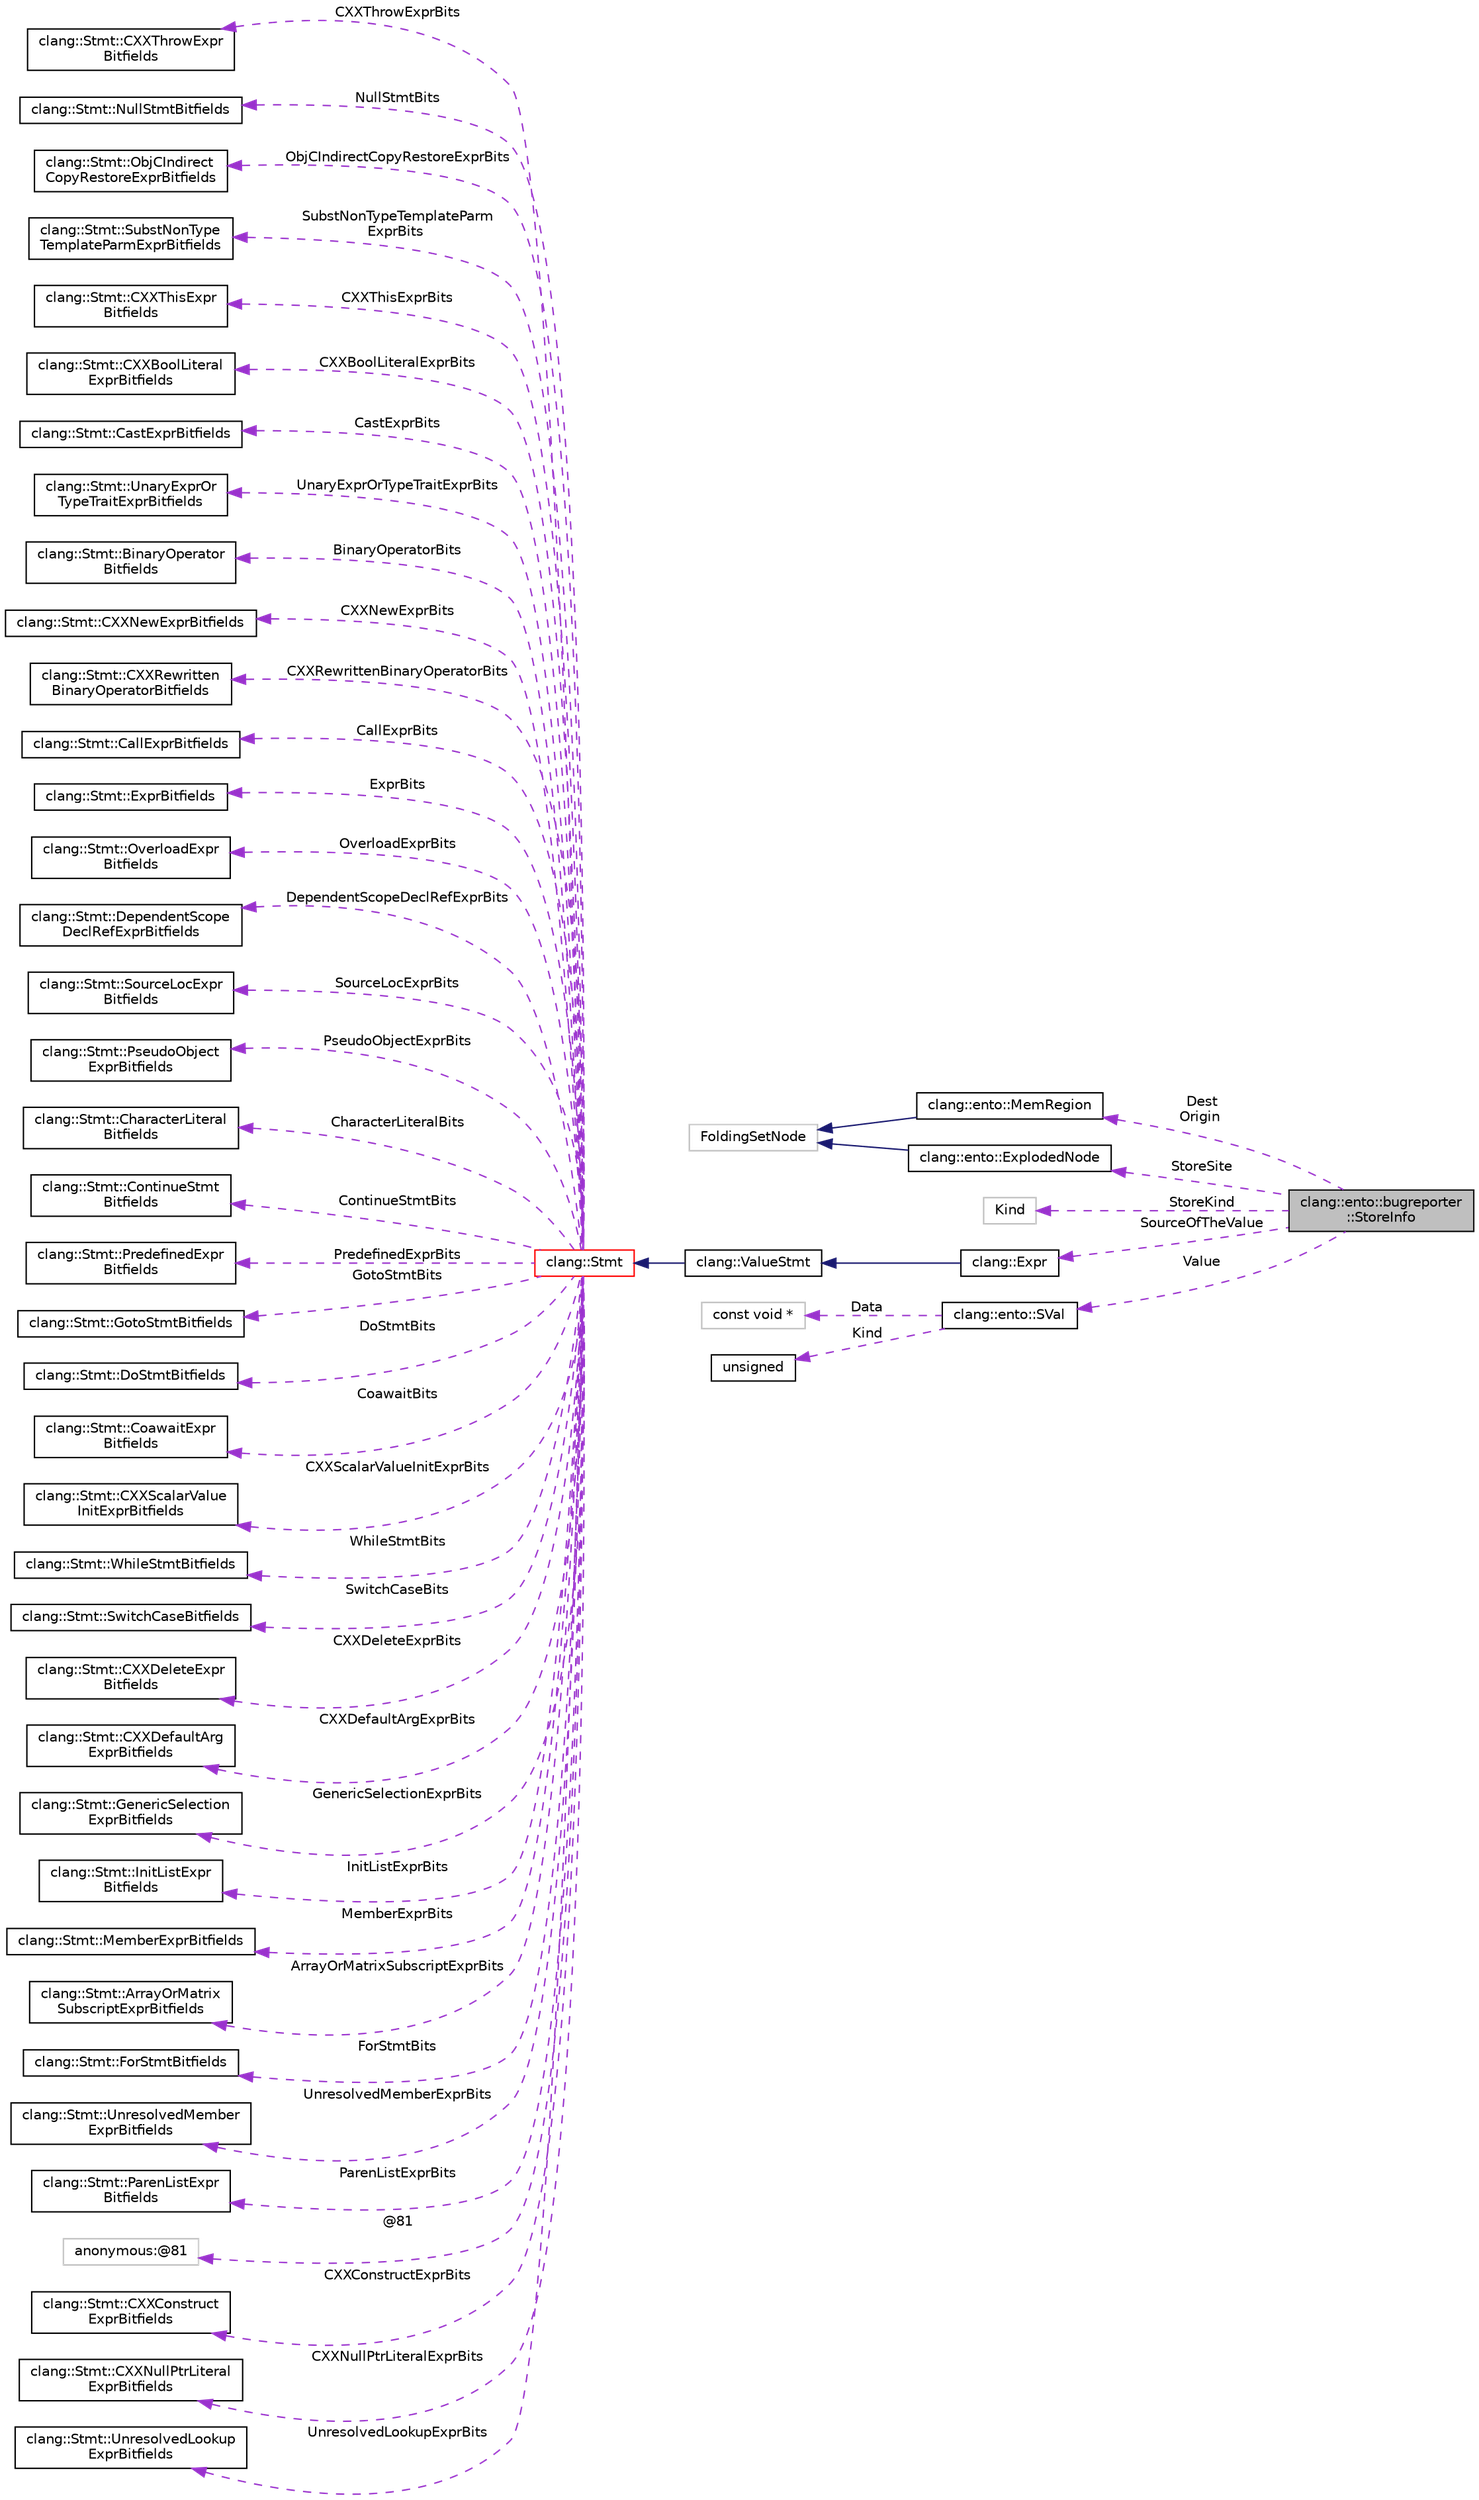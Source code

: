 digraph "clang::ento::bugreporter::StoreInfo"
{
 // LATEX_PDF_SIZE
  bgcolor="transparent";
  edge [fontname="Helvetica",fontsize="10",labelfontname="Helvetica",labelfontsize="10"];
  node [fontname="Helvetica",fontsize="10",shape=record];
  rankdir="LR";
  Node1 [label="clang::ento::bugreporter\l::StoreInfo",height=0.2,width=0.4,color="black", fillcolor="grey75", style="filled", fontcolor="black",tooltip="Describes an event when the value got stored into a memory region."];
  Node2 -> Node1 [dir="back",color="darkorchid3",fontsize="10",style="dashed",label=" Dest\nOrigin" ,fontname="Helvetica"];
  Node2 [label="clang::ento::MemRegion",height=0.2,width=0.4,color="black",URL="$classclang_1_1ento_1_1MemRegion.html",tooltip="MemRegion - The root abstract class for all memory regions."];
  Node3 -> Node2 [dir="back",color="midnightblue",fontsize="10",style="solid",fontname="Helvetica"];
  Node3 [label="FoldingSetNode",height=0.2,width=0.4,color="grey75",tooltip=" "];
  Node4 -> Node1 [dir="back",color="darkorchid3",fontsize="10",style="dashed",label=" StoreSite" ,fontname="Helvetica"];
  Node4 [label="clang::ento::ExplodedNode",height=0.2,width=0.4,color="black",URL="$classclang_1_1ento_1_1ExplodedNode.html",tooltip=" "];
  Node3 -> Node4 [dir="back",color="midnightblue",fontsize="10",style="solid",fontname="Helvetica"];
  Node5 -> Node1 [dir="back",color="darkorchid3",fontsize="10",style="dashed",label=" StoreKind" ,fontname="Helvetica"];
  Node5 [label="Kind",height=0.2,width=0.4,color="grey75",tooltip=" "];
  Node6 -> Node1 [dir="back",color="darkorchid3",fontsize="10",style="dashed",label=" SourceOfTheValue" ,fontname="Helvetica"];
  Node6 [label="clang::Expr",height=0.2,width=0.4,color="black",URL="$classclang_1_1Expr.html",tooltip="This represents one expression."];
  Node7 -> Node6 [dir="back",color="midnightblue",fontsize="10",style="solid",fontname="Helvetica"];
  Node7 [label="clang::ValueStmt",height=0.2,width=0.4,color="black",URL="$classclang_1_1ValueStmt.html",tooltip="Represents a statement that could possibly have a value and type."];
  Node8 -> Node7 [dir="back",color="midnightblue",fontsize="10",style="solid",fontname="Helvetica"];
  Node8 [label="clang::Stmt",height=0.2,width=0.4,color="red",URL="$classclang_1_1Stmt.html",tooltip="Stmt - This represents one statement."];
  Node9 -> Node8 [dir="back",color="darkorchid3",fontsize="10",style="dashed",label=" CXXThrowExprBits" ,fontname="Helvetica"];
  Node9 [label="clang::Stmt::CXXThrowExpr\lBitfields",height=0.2,width=0.4,color="black",URL="$classclang_1_1Stmt_1_1CXXThrowExprBitfields.html",tooltip=" "];
  Node10 -> Node8 [dir="back",color="darkorchid3",fontsize="10",style="dashed",label=" NullStmtBits" ,fontname="Helvetica"];
  Node10 [label="clang::Stmt::NullStmtBitfields",height=0.2,width=0.4,color="black",URL="$classclang_1_1Stmt_1_1NullStmtBitfields.html",tooltip=" "];
  Node11 -> Node8 [dir="back",color="darkorchid3",fontsize="10",style="dashed",label=" ObjCIndirectCopyRestoreExprBits" ,fontname="Helvetica"];
  Node11 [label="clang::Stmt::ObjCIndirect\lCopyRestoreExprBitfields",height=0.2,width=0.4,color="black",URL="$classclang_1_1Stmt_1_1ObjCIndirectCopyRestoreExprBitfields.html",tooltip=" "];
  Node12 -> Node8 [dir="back",color="darkorchid3",fontsize="10",style="dashed",label=" SubstNonTypeTemplateParm\lExprBits" ,fontname="Helvetica"];
  Node12 [label="clang::Stmt::SubstNonType\lTemplateParmExprBitfields",height=0.2,width=0.4,color="black",URL="$classclang_1_1Stmt_1_1SubstNonTypeTemplateParmExprBitfields.html",tooltip=" "];
  Node13 -> Node8 [dir="back",color="darkorchid3",fontsize="10",style="dashed",label=" CXXThisExprBits" ,fontname="Helvetica"];
  Node13 [label="clang::Stmt::CXXThisExpr\lBitfields",height=0.2,width=0.4,color="black",URL="$classclang_1_1Stmt_1_1CXXThisExprBitfields.html",tooltip=" "];
  Node14 -> Node8 [dir="back",color="darkorchid3",fontsize="10",style="dashed",label=" CXXBoolLiteralExprBits" ,fontname="Helvetica"];
  Node14 [label="clang::Stmt::CXXBoolLiteral\lExprBitfields",height=0.2,width=0.4,color="black",URL="$classclang_1_1Stmt_1_1CXXBoolLiteralExprBitfields.html",tooltip=" "];
  Node15 -> Node8 [dir="back",color="darkorchid3",fontsize="10",style="dashed",label=" CastExprBits" ,fontname="Helvetica"];
  Node15 [label="clang::Stmt::CastExprBitfields",height=0.2,width=0.4,color="black",URL="$classclang_1_1Stmt_1_1CastExprBitfields.html",tooltip=" "];
  Node16 -> Node8 [dir="back",color="darkorchid3",fontsize="10",style="dashed",label=" UnaryExprOrTypeTraitExprBits" ,fontname="Helvetica"];
  Node16 [label="clang::Stmt::UnaryExprOr\lTypeTraitExprBitfields",height=0.2,width=0.4,color="black",URL="$classclang_1_1Stmt_1_1UnaryExprOrTypeTraitExprBitfields.html",tooltip=" "];
  Node17 -> Node8 [dir="back",color="darkorchid3",fontsize="10",style="dashed",label=" BinaryOperatorBits" ,fontname="Helvetica"];
  Node17 [label="clang::Stmt::BinaryOperator\lBitfields",height=0.2,width=0.4,color="black",URL="$classclang_1_1Stmt_1_1BinaryOperatorBitfields.html",tooltip=" "];
  Node18 -> Node8 [dir="back",color="darkorchid3",fontsize="10",style="dashed",label=" CXXNewExprBits" ,fontname="Helvetica"];
  Node18 [label="clang::Stmt::CXXNewExprBitfields",height=0.2,width=0.4,color="black",URL="$classclang_1_1Stmt_1_1CXXNewExprBitfields.html",tooltip=" "];
  Node19 -> Node8 [dir="back",color="darkorchid3",fontsize="10",style="dashed",label=" CXXRewrittenBinaryOperatorBits" ,fontname="Helvetica"];
  Node19 [label="clang::Stmt::CXXRewritten\lBinaryOperatorBitfields",height=0.2,width=0.4,color="black",URL="$classclang_1_1Stmt_1_1CXXRewrittenBinaryOperatorBitfields.html",tooltip=" "];
  Node20 -> Node8 [dir="back",color="darkorchid3",fontsize="10",style="dashed",label=" CallExprBits" ,fontname="Helvetica"];
  Node20 [label="clang::Stmt::CallExprBitfields",height=0.2,width=0.4,color="black",URL="$classclang_1_1Stmt_1_1CallExprBitfields.html",tooltip=" "];
  Node21 -> Node8 [dir="back",color="darkorchid3",fontsize="10",style="dashed",label=" ExprBits" ,fontname="Helvetica"];
  Node21 [label="clang::Stmt::ExprBitfields",height=0.2,width=0.4,color="black",URL="$classclang_1_1Stmt_1_1ExprBitfields.html",tooltip=" "];
  Node22 -> Node8 [dir="back",color="darkorchid3",fontsize="10",style="dashed",label=" OverloadExprBits" ,fontname="Helvetica"];
  Node22 [label="clang::Stmt::OverloadExpr\lBitfields",height=0.2,width=0.4,color="black",URL="$classclang_1_1Stmt_1_1OverloadExprBitfields.html",tooltip=" "];
  Node23 -> Node8 [dir="back",color="darkorchid3",fontsize="10",style="dashed",label=" DependentScopeDeclRefExprBits" ,fontname="Helvetica"];
  Node23 [label="clang::Stmt::DependentScope\lDeclRefExprBitfields",height=0.2,width=0.4,color="black",URL="$classclang_1_1Stmt_1_1DependentScopeDeclRefExprBitfields.html",tooltip=" "];
  Node24 -> Node8 [dir="back",color="darkorchid3",fontsize="10",style="dashed",label=" SourceLocExprBits" ,fontname="Helvetica"];
  Node24 [label="clang::Stmt::SourceLocExpr\lBitfields",height=0.2,width=0.4,color="black",URL="$classclang_1_1Stmt_1_1SourceLocExprBitfields.html",tooltip=" "];
  Node25 -> Node8 [dir="back",color="darkorchid3",fontsize="10",style="dashed",label=" PseudoObjectExprBits" ,fontname="Helvetica"];
  Node25 [label="clang::Stmt::PseudoObject\lExprBitfields",height=0.2,width=0.4,color="black",URL="$classclang_1_1Stmt_1_1PseudoObjectExprBitfields.html",tooltip=" "];
  Node26 -> Node8 [dir="back",color="darkorchid3",fontsize="10",style="dashed",label=" CharacterLiteralBits" ,fontname="Helvetica"];
  Node26 [label="clang::Stmt::CharacterLiteral\lBitfields",height=0.2,width=0.4,color="black",URL="$classclang_1_1Stmt_1_1CharacterLiteralBitfields.html",tooltip=" "];
  Node27 -> Node8 [dir="back",color="darkorchid3",fontsize="10",style="dashed",label=" ContinueStmtBits" ,fontname="Helvetica"];
  Node27 [label="clang::Stmt::ContinueStmt\lBitfields",height=0.2,width=0.4,color="black",URL="$classclang_1_1Stmt_1_1ContinueStmtBitfields.html",tooltip=" "];
  Node28 -> Node8 [dir="back",color="darkorchid3",fontsize="10",style="dashed",label=" PredefinedExprBits" ,fontname="Helvetica"];
  Node28 [label="clang::Stmt::PredefinedExpr\lBitfields",height=0.2,width=0.4,color="black",URL="$classclang_1_1Stmt_1_1PredefinedExprBitfields.html",tooltip=" "];
  Node29 -> Node8 [dir="back",color="darkorchid3",fontsize="10",style="dashed",label=" GotoStmtBits" ,fontname="Helvetica"];
  Node29 [label="clang::Stmt::GotoStmtBitfields",height=0.2,width=0.4,color="black",URL="$classclang_1_1Stmt_1_1GotoStmtBitfields.html",tooltip=" "];
  Node30 -> Node8 [dir="back",color="darkorchid3",fontsize="10",style="dashed",label=" DoStmtBits" ,fontname="Helvetica"];
  Node30 [label="clang::Stmt::DoStmtBitfields",height=0.2,width=0.4,color="black",URL="$classclang_1_1Stmt_1_1DoStmtBitfields.html",tooltip=" "];
  Node31 -> Node8 [dir="back",color="darkorchid3",fontsize="10",style="dashed",label=" CoawaitBits" ,fontname="Helvetica"];
  Node31 [label="clang::Stmt::CoawaitExpr\lBitfields",height=0.2,width=0.4,color="black",URL="$classclang_1_1Stmt_1_1CoawaitExprBitfields.html",tooltip=" "];
  Node32 -> Node8 [dir="back",color="darkorchid3",fontsize="10",style="dashed",label=" CXXScalarValueInitExprBits" ,fontname="Helvetica"];
  Node32 [label="clang::Stmt::CXXScalarValue\lInitExprBitfields",height=0.2,width=0.4,color="black",URL="$classclang_1_1Stmt_1_1CXXScalarValueInitExprBitfields.html",tooltip=" "];
  Node33 -> Node8 [dir="back",color="darkorchid3",fontsize="10",style="dashed",label=" WhileStmtBits" ,fontname="Helvetica"];
  Node33 [label="clang::Stmt::WhileStmtBitfields",height=0.2,width=0.4,color="black",URL="$classclang_1_1Stmt_1_1WhileStmtBitfields.html",tooltip=" "];
  Node34 -> Node8 [dir="back",color="darkorchid3",fontsize="10",style="dashed",label=" SwitchCaseBits" ,fontname="Helvetica"];
  Node34 [label="clang::Stmt::SwitchCaseBitfields",height=0.2,width=0.4,color="black",URL="$classclang_1_1Stmt_1_1SwitchCaseBitfields.html",tooltip=" "];
  Node35 -> Node8 [dir="back",color="darkorchid3",fontsize="10",style="dashed",label=" CXXDeleteExprBits" ,fontname="Helvetica"];
  Node35 [label="clang::Stmt::CXXDeleteExpr\lBitfields",height=0.2,width=0.4,color="black",URL="$classclang_1_1Stmt_1_1CXXDeleteExprBitfields.html",tooltip=" "];
  Node36 -> Node8 [dir="back",color="darkorchid3",fontsize="10",style="dashed",label=" CXXDefaultArgExprBits" ,fontname="Helvetica"];
  Node36 [label="clang::Stmt::CXXDefaultArg\lExprBitfields",height=0.2,width=0.4,color="black",URL="$classclang_1_1Stmt_1_1CXXDefaultArgExprBitfields.html",tooltip=" "];
  Node37 -> Node8 [dir="back",color="darkorchid3",fontsize="10",style="dashed",label=" GenericSelectionExprBits" ,fontname="Helvetica"];
  Node37 [label="clang::Stmt::GenericSelection\lExprBitfields",height=0.2,width=0.4,color="black",URL="$classclang_1_1Stmt_1_1GenericSelectionExprBitfields.html",tooltip=" "];
  Node38 -> Node8 [dir="back",color="darkorchid3",fontsize="10",style="dashed",label=" InitListExprBits" ,fontname="Helvetica"];
  Node38 [label="clang::Stmt::InitListExpr\lBitfields",height=0.2,width=0.4,color="black",URL="$classclang_1_1Stmt_1_1InitListExprBitfields.html",tooltip=" "];
  Node39 -> Node8 [dir="back",color="darkorchid3",fontsize="10",style="dashed",label=" MemberExprBits" ,fontname="Helvetica"];
  Node39 [label="clang::Stmt::MemberExprBitfields",height=0.2,width=0.4,color="black",URL="$classclang_1_1Stmt_1_1MemberExprBitfields.html",tooltip=" "];
  Node40 -> Node8 [dir="back",color="darkorchid3",fontsize="10",style="dashed",label=" ArrayOrMatrixSubscriptExprBits" ,fontname="Helvetica"];
  Node40 [label="clang::Stmt::ArrayOrMatrix\lSubscriptExprBitfields",height=0.2,width=0.4,color="black",URL="$classclang_1_1Stmt_1_1ArrayOrMatrixSubscriptExprBitfields.html",tooltip=" "];
  Node41 -> Node8 [dir="back",color="darkorchid3",fontsize="10",style="dashed",label=" ForStmtBits" ,fontname="Helvetica"];
  Node41 [label="clang::Stmt::ForStmtBitfields",height=0.2,width=0.4,color="black",URL="$classclang_1_1Stmt_1_1ForStmtBitfields.html",tooltip=" "];
  Node42 -> Node8 [dir="back",color="darkorchid3",fontsize="10",style="dashed",label=" UnresolvedMemberExprBits" ,fontname="Helvetica"];
  Node42 [label="clang::Stmt::UnresolvedMember\lExprBitfields",height=0.2,width=0.4,color="black",URL="$classclang_1_1Stmt_1_1UnresolvedMemberExprBitfields.html",tooltip=" "];
  Node43 -> Node8 [dir="back",color="darkorchid3",fontsize="10",style="dashed",label=" ParenListExprBits" ,fontname="Helvetica"];
  Node43 [label="clang::Stmt::ParenListExpr\lBitfields",height=0.2,width=0.4,color="black",URL="$classclang_1_1Stmt_1_1ParenListExprBitfields.html",tooltip=" "];
  Node44 -> Node8 [dir="back",color="darkorchid3",fontsize="10",style="dashed",label=" @81" ,fontname="Helvetica"];
  Node44 [label="anonymous:@81",height=0.2,width=0.4,color="grey75",tooltip=" "];
  Node45 -> Node8 [dir="back",color="darkorchid3",fontsize="10",style="dashed",label=" CXXConstructExprBits" ,fontname="Helvetica"];
  Node45 [label="clang::Stmt::CXXConstruct\lExprBitfields",height=0.2,width=0.4,color="black",URL="$classclang_1_1Stmt_1_1CXXConstructExprBitfields.html",tooltip=" "];
  Node46 -> Node8 [dir="back",color="darkorchid3",fontsize="10",style="dashed",label=" CXXNullPtrLiteralExprBits" ,fontname="Helvetica"];
  Node46 [label="clang::Stmt::CXXNullPtrLiteral\lExprBitfields",height=0.2,width=0.4,color="black",URL="$classclang_1_1Stmt_1_1CXXNullPtrLiteralExprBitfields.html",tooltip=" "];
  Node47 -> Node8 [dir="back",color="darkorchid3",fontsize="10",style="dashed",label=" UnresolvedLookupExprBits" ,fontname="Helvetica"];
  Node47 [label="clang::Stmt::UnresolvedLookup\lExprBitfields",height=0.2,width=0.4,color="black",URL="$classclang_1_1Stmt_1_1UnresolvedLookupExprBitfields.html",tooltip=" "];
  Node72 -> Node1 [dir="back",color="darkorchid3",fontsize="10",style="dashed",label=" Value" ,fontname="Helvetica"];
  Node72 [label="clang::ento::SVal",height=0.2,width=0.4,color="black",URL="$classclang_1_1ento_1_1SVal.html",tooltip="SVal - This represents a symbolic expression, which can be either an L-value or an R-value."];
  Node73 -> Node72 [dir="back",color="darkorchid3",fontsize="10",style="dashed",label=" Data" ,fontname="Helvetica"];
  Node73 [label="const void *",height=0.2,width=0.4,color="grey75",tooltip=" "];
  Node74 -> Node72 [dir="back",color="darkorchid3",fontsize="10",style="dashed",label=" Kind" ,fontname="Helvetica"];
  Node74 [label="unsigned",height=0.2,width=0.4,color="black",URL="$classunsigned.html",tooltip=" "];
}

